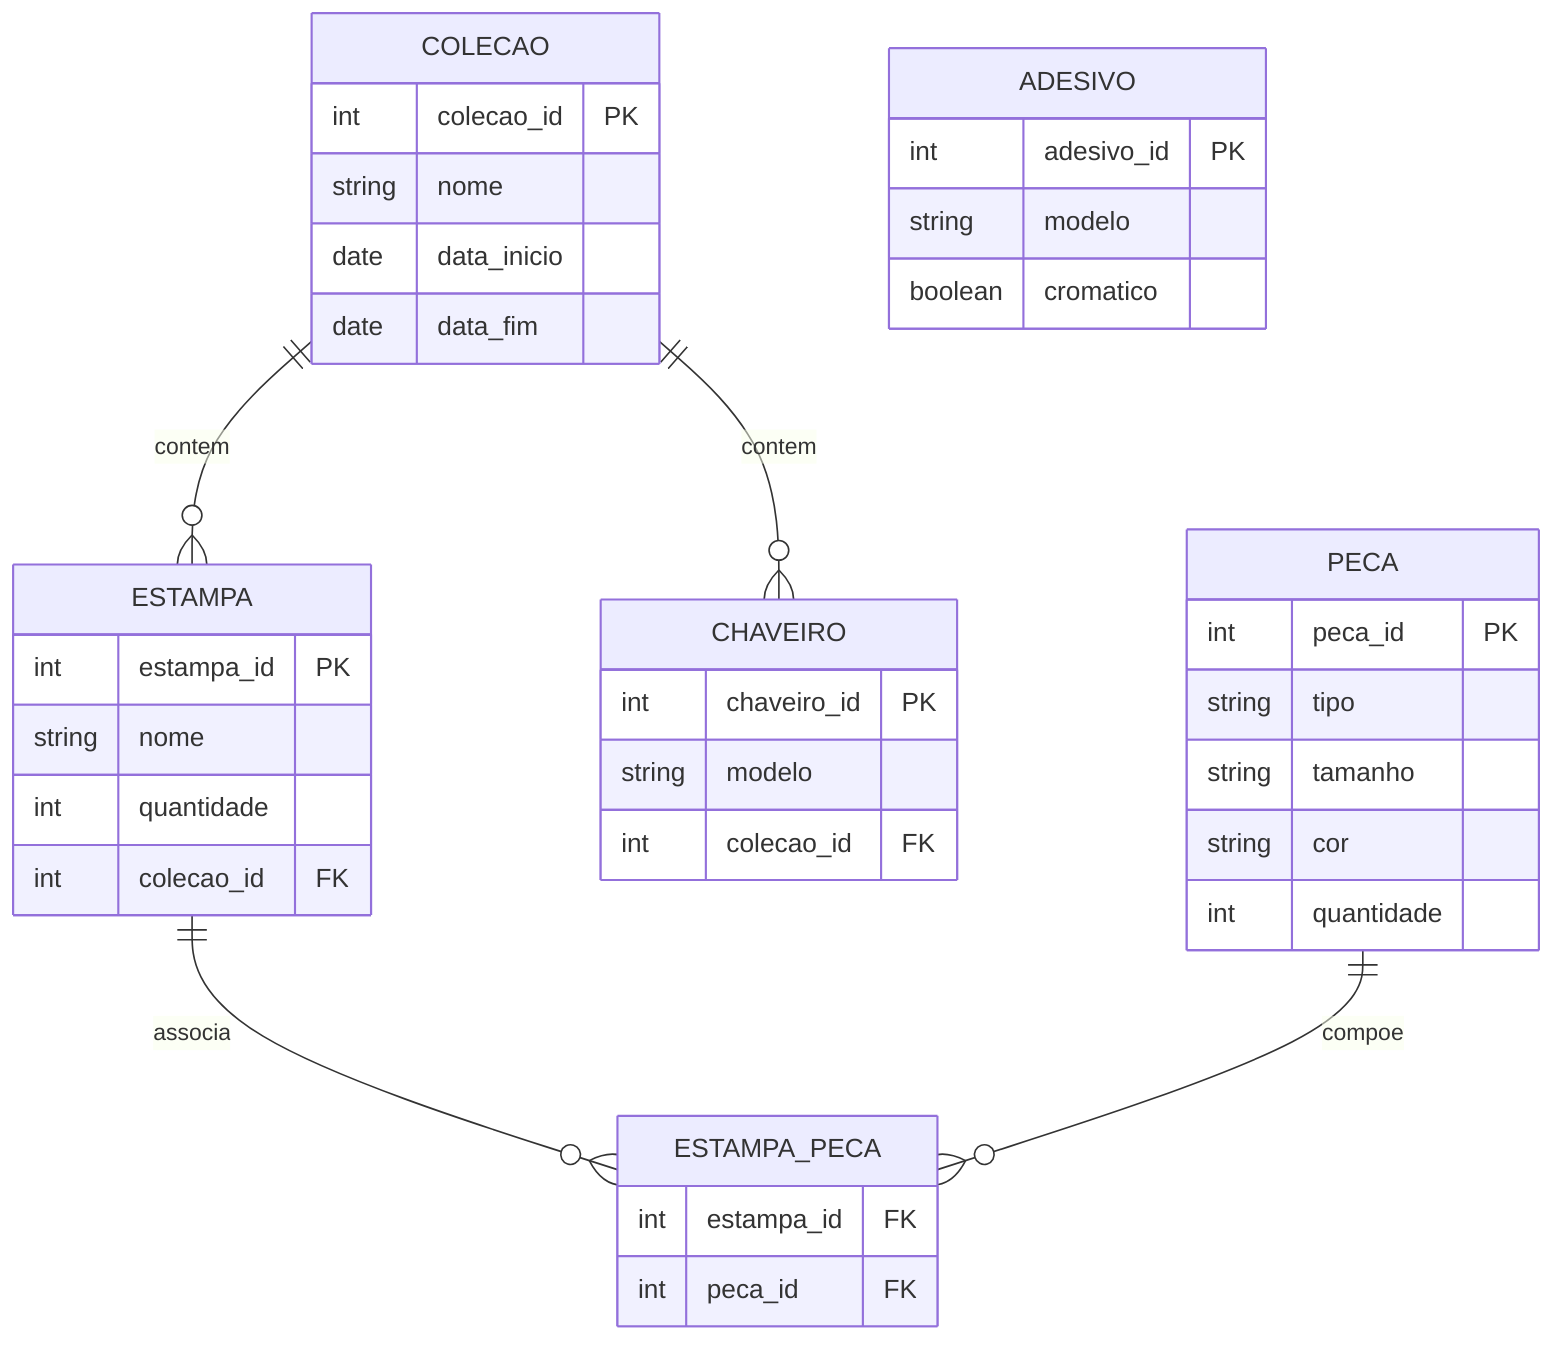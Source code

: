 erDiagram
    COLECAO ||--o{ ESTAMPA : contem
    COLECAO ||--o{ CHAVEIRO : contem
    ESTAMPA ||--o{ ESTAMPA_PECA : associa
    PECA ||--o{ ESTAMPA_PECA : compoe


    COLECAO {
        int colecao_id PK
        string nome
        date data_inicio
        date data_fim
    }

    ESTAMPA {
        int estampa_id PK
        string nome
        int quantidade
        int colecao_id FK
    }

    PECA {
        int peca_id PK
        string tipo
        string tamanho
        string cor
        int quantidade
    }

    ESTAMPA_PECA {
        int estampa_id FK
        int peca_id FK
    }

    ADESIVO{
        int adesivo_id PK
        string modelo
        boolean cromatico
    }

    CHAVEIRO{
        int chaveiro_id PK
        string modelo
        int colecao_id FK
    }